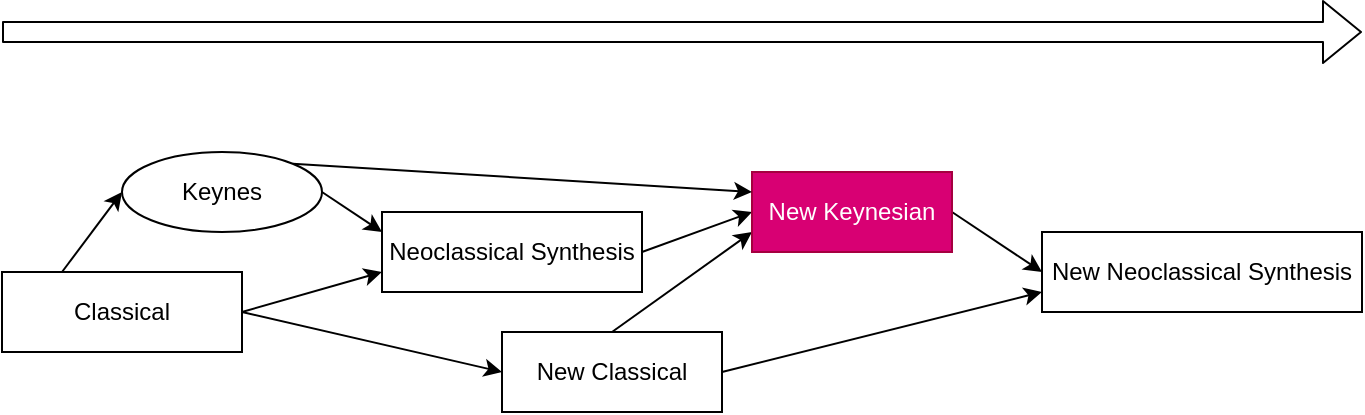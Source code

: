 <mxfile scale="1" border="0" disableSvgWarning="true">
    <diagram id="UQP8vFi5TTjSi5ZPu7lh" name="Page-1">
        <mxGraphModel dx="817" dy="908" grid="1" gridSize="10" guides="1" tooltips="1" connect="1" arrows="1" fold="1" page="1" pageScale="1" pageWidth="850" pageHeight="1100" math="0" shadow="0">
            <root>
                <mxCell id="0"/>
                <mxCell id="1" parent="0"/>
                <mxCell id="11" style="edgeStyle=none;html=1;exitX=0.25;exitY=0;exitDx=0;exitDy=0;entryX=0;entryY=0.5;entryDx=0;entryDy=0;" parent="1" source="5" target="22" edge="1">
                    <mxGeometry relative="1" as="geometry">
                        <mxPoint x="200" y="340" as="targetPoint"/>
                    </mxGeometry>
                </mxCell>
                <mxCell id="13" style="edgeStyle=none;html=1;exitX=1;exitY=0.5;exitDx=0;exitDy=0;entryX=0;entryY=0.75;entryDx=0;entryDy=0;" parent="1" source="5" target="8" edge="1">
                    <mxGeometry relative="1" as="geometry">
                        <mxPoint x="280" y="360" as="targetPoint"/>
                    </mxGeometry>
                </mxCell>
                <mxCell id="14" style="edgeStyle=none;html=1;exitX=1;exitY=0.5;exitDx=0;exitDy=0;entryX=0;entryY=0.5;entryDx=0;entryDy=0;" parent="1" source="5" target="9" edge="1">
                    <mxGeometry relative="1" as="geometry"/>
                </mxCell>
                <mxCell id="5" value="Classical" style="whiteSpace=wrap;html=1;" parent="1" vertex="1">
                    <mxGeometry x="50" y="370" width="120" height="40" as="geometry"/>
                </mxCell>
                <mxCell id="12" style="edgeStyle=none;html=1;exitX=1;exitY=0.5;exitDx=0;exitDy=0;entryX=0;entryY=0.25;entryDx=0;entryDy=0;" parent="1" source="22" target="8" edge="1">
                    <mxGeometry relative="1" as="geometry">
                        <mxPoint x="250" y="320" as="sourcePoint"/>
                    </mxGeometry>
                </mxCell>
                <mxCell id="15" style="edgeStyle=none;html=1;exitX=1;exitY=0.5;exitDx=0;exitDy=0;entryX=0;entryY=0.5;entryDx=0;entryDy=0;" parent="1" source="8" target="10" edge="1">
                    <mxGeometry relative="1" as="geometry"/>
                </mxCell>
                <mxCell id="8" value="Neoclassical Synthesis" style="whiteSpace=wrap;html=1;" parent="1" vertex="1">
                    <mxGeometry x="240" y="340" width="130" height="40" as="geometry"/>
                </mxCell>
                <mxCell id="16" style="edgeStyle=none;html=1;exitX=0.5;exitY=0;exitDx=0;exitDy=0;entryX=0;entryY=0.75;entryDx=0;entryDy=0;" parent="1" source="9" target="10" edge="1">
                    <mxGeometry relative="1" as="geometry">
                        <mxPoint x="460" y="330" as="targetPoint"/>
                    </mxGeometry>
                </mxCell>
                <mxCell id="21" style="html=1;exitX=1;exitY=0.5;exitDx=0;exitDy=0;entryX=0;entryY=0.75;entryDx=0;entryDy=0;" parent="1" source="9" target="19" edge="1">
                    <mxGeometry relative="1" as="geometry"/>
                </mxCell>
                <mxCell id="9" value="New Classical" style="whiteSpace=wrap;html=1;" parent="1" vertex="1">
                    <mxGeometry x="300" y="400" width="110" height="40" as="geometry"/>
                </mxCell>
                <mxCell id="24" style="edgeStyle=none;html=1;exitX=1;exitY=0.5;exitDx=0;exitDy=0;entryX=0;entryY=0.5;entryDx=0;entryDy=0;" parent="1" source="10" target="19" edge="1">
                    <mxGeometry relative="1" as="geometry"/>
                </mxCell>
                <mxCell id="10" value="New Keynesian" style="whiteSpace=wrap;html=1;fillColor=#d80073;fontColor=#ffffff;strokeColor=#A50040;" parent="1" vertex="1">
                    <mxGeometry x="425" y="320" width="100" height="40" as="geometry"/>
                </mxCell>
                <mxCell id="19" value="New Neoclassical Synthesis" style="whiteSpace=wrap;html=1;" parent="1" vertex="1">
                    <mxGeometry x="570" y="350" width="160" height="40" as="geometry"/>
                </mxCell>
                <mxCell id="26" style="edgeStyle=none;html=1;exitX=1;exitY=0;exitDx=0;exitDy=0;entryX=0;entryY=0.25;entryDx=0;entryDy=0;" parent="1" source="22" target="10" edge="1">
                    <mxGeometry relative="1" as="geometry"/>
                </mxCell>
                <mxCell id="22" value="Keynes" style="ellipse;whiteSpace=wrap;html=1;" parent="1" vertex="1">
                    <mxGeometry x="110" y="310" width="100" height="40" as="geometry"/>
                </mxCell>
                <mxCell id="27" value="" style="edgeStyle=none;orthogonalLoop=1;jettySize=auto;html=1;shape=flexArrow;" parent="1" edge="1">
                    <mxGeometry width="80" relative="1" as="geometry">
                        <mxPoint x="50" y="250" as="sourcePoint"/>
                        <mxPoint x="730" y="250" as="targetPoint"/>
                    </mxGeometry>
                </mxCell>
            </root>
        </mxGraphModel>
    </diagram>
</mxfile>